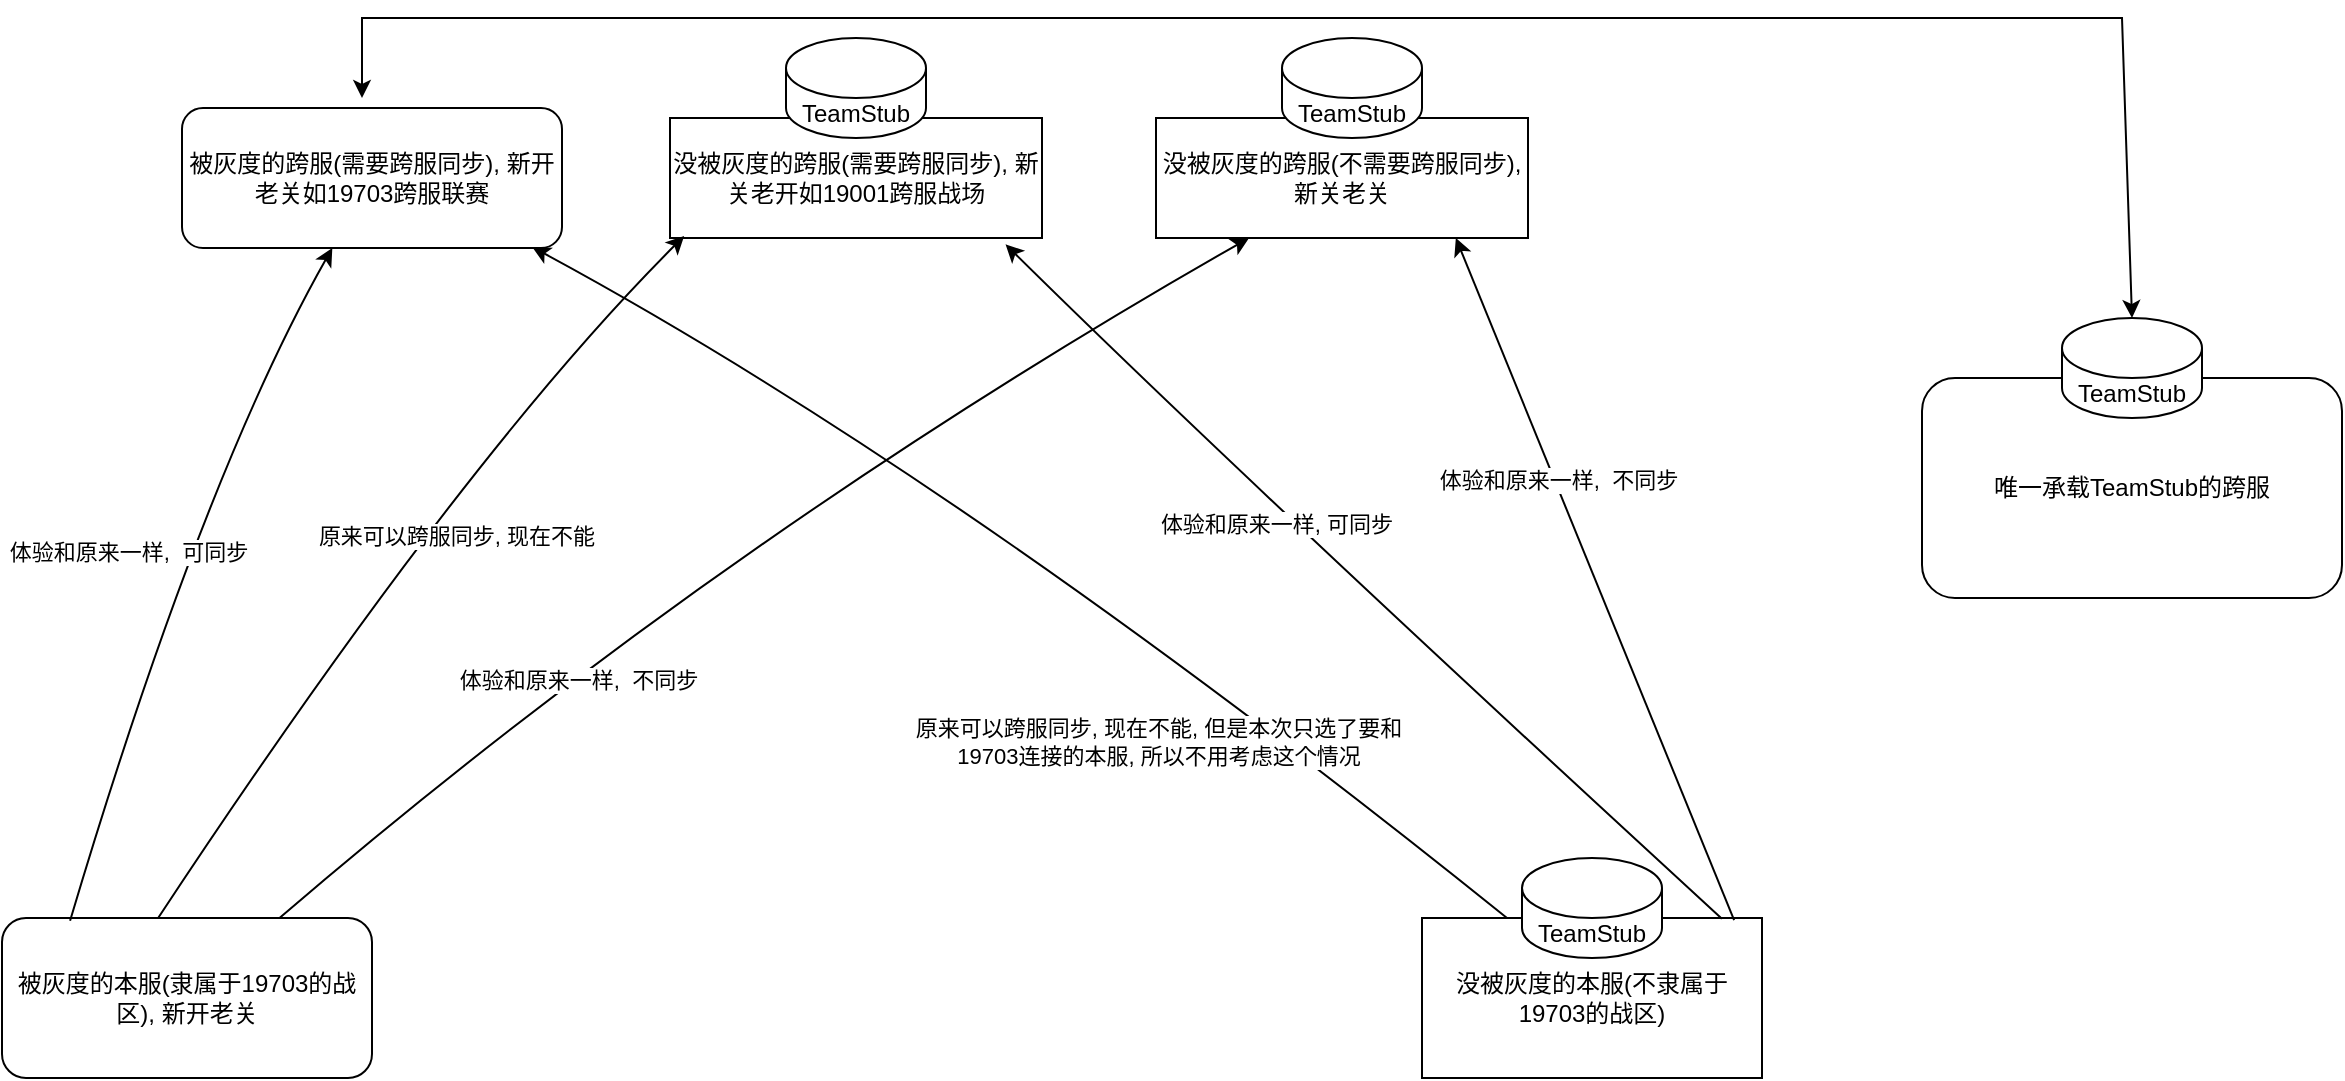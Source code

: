 <mxfile version="19.0.3" type="github">
  <diagram id="npF-58Th2BGEYhvz-0i7" name="Page-1">
    <mxGraphModel dx="1422" dy="772" grid="1" gridSize="10" guides="1" tooltips="1" connect="1" arrows="1" fold="1" page="1" pageScale="1" pageWidth="3300" pageHeight="4681" math="0" shadow="0">
      <root>
        <mxCell id="0" />
        <mxCell id="1" parent="0" />
        <mxCell id="1Y4oN1xmid4urN9Fm5Kw-1" value="被灰度的跨服(需要跨服同步), 新开老关如19703跨服联赛" style="rounded=1;whiteSpace=wrap;html=1;" parent="1" vertex="1">
          <mxGeometry x="490" y="245" width="190" height="70" as="geometry" />
        </mxCell>
        <mxCell id="1Y4oN1xmid4urN9Fm5Kw-3" value="唯一承载TeamStub的跨服" style="rounded=1;whiteSpace=wrap;html=1;" parent="1" vertex="1">
          <mxGeometry x="1360" y="380" width="210" height="110" as="geometry" />
        </mxCell>
        <mxCell id="1Y4oN1xmid4urN9Fm5Kw-4" value="被灰度的本服(隶属于19703的战区), 新开老关" style="rounded=1;whiteSpace=wrap;html=1;" parent="1" vertex="1">
          <mxGeometry x="400" y="650" width="185" height="80" as="geometry" />
        </mxCell>
        <mxCell id="1Y4oN1xmid4urN9Fm5Kw-6" value="&lt;span style=&quot;&quot;&gt;没被灰度的跨服(需要跨服同步), 新关老开如19001跨服战场&lt;/span&gt;" style="rounded=0;whiteSpace=wrap;html=1;" parent="1" vertex="1">
          <mxGeometry x="734" y="250" width="186" height="60" as="geometry" />
        </mxCell>
        <mxCell id="1Y4oN1xmid4urN9Fm5Kw-7" value="没被灰度的本服(不隶属于19703的战区)" style="rounded=0;whiteSpace=wrap;html=1;" parent="1" vertex="1">
          <mxGeometry x="1110" y="650" width="170" height="80" as="geometry" />
        </mxCell>
        <mxCell id="1Y4oN1xmid4urN9Fm5Kw-8" value="" style="endArrow=classic;startArrow=classic;html=1;rounded=0;entryX=0.5;entryY=0;entryDx=0;entryDy=0;entryPerimeter=0;" parent="1" target="Fn04Co8QwbzVWZO0wz7K-8" edge="1">
          <mxGeometry width="50" height="50" relative="1" as="geometry">
            <mxPoint x="580" y="240" as="sourcePoint" />
            <mxPoint x="1100" y="230" as="targetPoint" />
            <Array as="points">
              <mxPoint x="580" y="200" />
              <mxPoint x="1170" y="200" />
              <mxPoint x="1460" y="200" />
            </Array>
          </mxGeometry>
        </mxCell>
        <mxCell id="1Y4oN1xmid4urN9Fm5Kw-19" value="TeamStub" style="shape=cylinder3;whiteSpace=wrap;html=1;boundedLbl=1;backgroundOutline=1;size=15;" parent="1" vertex="1">
          <mxGeometry x="792" y="210" width="70" height="50" as="geometry" />
        </mxCell>
        <mxCell id="1Y4oN1xmid4urN9Fm5Kw-21" value="" style="curved=1;endArrow=classic;html=1;rounded=0;exitX=0.184;exitY=0.017;exitDx=0;exitDy=0;exitPerimeter=0;" parent="1" target="1Y4oN1xmid4urN9Fm5Kw-1" edge="1" source="1Y4oN1xmid4urN9Fm5Kw-4">
          <mxGeometry width="50" height="50" relative="1" as="geometry">
            <mxPoint x="500" y="445" as="sourcePoint" />
            <mxPoint x="470" y="320" as="targetPoint" />
            <Array as="points">
              <mxPoint x="500" y="430" />
            </Array>
          </mxGeometry>
        </mxCell>
        <mxCell id="1Y4oN1xmid4urN9Fm5Kw-31" value="体验和原来一样,&amp;nbsp; 可同步" style="edgeLabel;html=1;align=center;verticalAlign=middle;resizable=0;points=[];" parent="1Y4oN1xmid4urN9Fm5Kw-21" vertex="1" connectable="0">
          <mxGeometry x="0.093" y="-6" relative="1" as="geometry">
            <mxPoint x="-34" y="4" as="offset" />
          </mxGeometry>
        </mxCell>
        <mxCell id="1Y4oN1xmid4urN9Fm5Kw-24" value="&lt;span style=&quot;&quot;&gt;没被灰度的跨服(不需要跨服同步), 新关老关&lt;/span&gt;" style="rounded=0;whiteSpace=wrap;html=1;" parent="1" vertex="1">
          <mxGeometry x="977" y="250" width="186" height="60" as="geometry" />
        </mxCell>
        <mxCell id="1Y4oN1xmid4urN9Fm5Kw-26" value="" style="curved=1;endArrow=classic;html=1;rounded=0;entryX=0.038;entryY=0.984;entryDx=0;entryDy=0;entryPerimeter=0;exitX=0.422;exitY=0;exitDx=0;exitDy=0;exitPerimeter=0;" parent="1" target="1Y4oN1xmid4urN9Fm5Kw-6" edge="1" source="1Y4oN1xmid4urN9Fm5Kw-4">
          <mxGeometry width="50" height="50" relative="1" as="geometry">
            <mxPoint x="510" y="530" as="sourcePoint" />
            <mxPoint x="680" y="370" as="targetPoint" />
            <Array as="points">
              <mxPoint x="630" y="420" />
            </Array>
          </mxGeometry>
        </mxCell>
        <mxCell id="1Y4oN1xmid4urN9Fm5Kw-28" value="" style="curved=1;endArrow=classic;html=1;rounded=0;entryX=0.922;entryY=0.994;entryDx=0;entryDy=0;entryPerimeter=0;exitX=0.25;exitY=0;exitDx=0;exitDy=0;" parent="1" source="1Y4oN1xmid4urN9Fm5Kw-7" target="1Y4oN1xmid4urN9Fm5Kw-1" edge="1">
          <mxGeometry width="50" height="50" relative="1" as="geometry">
            <mxPoint x="829" y="430" as="sourcePoint" />
            <mxPoint x="879" y="380" as="targetPoint" />
            <Array as="points">
              <mxPoint x="879" y="430" />
            </Array>
          </mxGeometry>
        </mxCell>
        <mxCell id="1Y4oN1xmid4urN9Fm5Kw-29" value="原来可以跨服同步, 现在不能, 但是本次只选了要和&lt;br&gt;19703连接的本服, 所以不用考虑这个情况" style="edgeLabel;html=1;align=center;verticalAlign=middle;resizable=0;points=[];" parent="1Y4oN1xmid4urN9Fm5Kw-28" vertex="1" connectable="0">
          <mxGeometry x="-0.451" y="2" relative="1" as="geometry">
            <mxPoint x="-46" y="12" as="offset" />
          </mxGeometry>
        </mxCell>
        <mxCell id="1Y4oN1xmid4urN9Fm5Kw-30" value="原来可以跨服同步, 现在不能" style="edgeLabel;html=1;align=center;verticalAlign=middle;resizable=0;points=[];" parent="1" vertex="1" connectable="0">
          <mxGeometry x="730.004" y="435.003" as="geometry">
            <mxPoint x="-103" y="24" as="offset" />
          </mxGeometry>
        </mxCell>
        <mxCell id="1Y4oN1xmid4urN9Fm5Kw-34" value="" style="curved=1;endArrow=classic;html=1;rounded=0;entryX=0.902;entryY=1.053;entryDx=0;entryDy=0;entryPerimeter=0;exitX=0.882;exitY=0.004;exitDx=0;exitDy=0;exitPerimeter=0;" parent="1" source="1Y4oN1xmid4urN9Fm5Kw-7" target="1Y4oN1xmid4urN9Fm5Kw-6" edge="1">
          <mxGeometry width="50" height="50" relative="1" as="geometry">
            <mxPoint x="1010" y="450" as="sourcePoint" />
            <mxPoint x="1030" y="360" as="targetPoint" />
            <Array as="points">
              <mxPoint x="1020" y="430" />
            </Array>
          </mxGeometry>
        </mxCell>
        <mxCell id="1Y4oN1xmid4urN9Fm5Kw-35" value="" style="curved=1;endArrow=classic;html=1;rounded=0;entryX=0.806;entryY=1;entryDx=0;entryDy=0;entryPerimeter=0;exitX=0.918;exitY=0.013;exitDx=0;exitDy=0;exitPerimeter=0;" parent="1" source="1Y4oN1xmid4urN9Fm5Kw-7" target="1Y4oN1xmid4urN9Fm5Kw-24" edge="1">
          <mxGeometry width="50" height="50" relative="1" as="geometry">
            <mxPoint x="1270" y="650" as="sourcePoint" />
            <mxPoint x="1090" y="390" as="targetPoint" />
            <Array as="points">
              <mxPoint x="1180" y="440" />
            </Array>
          </mxGeometry>
        </mxCell>
        <mxCell id="1Y4oN1xmid4urN9Fm5Kw-36" value="体验和原来一样, 可同步" style="edgeLabel;html=1;align=center;verticalAlign=middle;resizable=0;points=[];" parent="1" vertex="1" connectable="0">
          <mxGeometry x="1020.004" y="449.998" as="geometry">
            <mxPoint x="17" y="3" as="offset" />
          </mxGeometry>
        </mxCell>
        <mxCell id="1Y4oN1xmid4urN9Fm5Kw-38" value="" style="curved=1;endArrow=classic;html=1;rounded=0;entryX=0.25;entryY=1;entryDx=0;entryDy=0;exitX=0.75;exitY=0;exitDx=0;exitDy=0;" parent="1" source="1Y4oN1xmid4urN9Fm5Kw-4" target="1Y4oN1xmid4urN9Fm5Kw-24" edge="1">
          <mxGeometry width="50" height="50" relative="1" as="geometry">
            <mxPoint x="750" y="410" as="sourcePoint" />
            <mxPoint x="800" y="360" as="targetPoint" />
            <Array as="points">
              <mxPoint x="760" y="460" />
            </Array>
          </mxGeometry>
        </mxCell>
        <mxCell id="Fn04Co8QwbzVWZO0wz7K-4" value="体验和原来一样,&amp;nbsp; 不同步" style="edgeLabel;html=1;align=center;verticalAlign=middle;resizable=0;points=[];" vertex="1" connectable="0" parent="1">
          <mxGeometry x="660.0" y="520.002" as="geometry">
            <mxPoint x="28" y="11" as="offset" />
          </mxGeometry>
        </mxCell>
        <mxCell id="Fn04Co8QwbzVWZO0wz7K-6" value="TeamStub" style="shape=cylinder3;whiteSpace=wrap;html=1;boundedLbl=1;backgroundOutline=1;size=15;" vertex="1" parent="1">
          <mxGeometry x="1040" y="210" width="70" height="50" as="geometry" />
        </mxCell>
        <mxCell id="Fn04Co8QwbzVWZO0wz7K-7" value="TeamStub" style="shape=cylinder3;whiteSpace=wrap;html=1;boundedLbl=1;backgroundOutline=1;size=15;" vertex="1" parent="1">
          <mxGeometry x="1160" y="620" width="70" height="50" as="geometry" />
        </mxCell>
        <mxCell id="Fn04Co8QwbzVWZO0wz7K-8" value="TeamStub" style="shape=cylinder3;whiteSpace=wrap;html=1;boundedLbl=1;backgroundOutline=1;size=15;" vertex="1" parent="1">
          <mxGeometry x="1430" y="350" width="70" height="50" as="geometry" />
        </mxCell>
        <mxCell id="Fn04Co8QwbzVWZO0wz7K-9" value="体验和原来一样,&amp;nbsp; 不同步" style="edgeLabel;html=1;align=center;verticalAlign=middle;resizable=0;points=[];" vertex="1" connectable="0" parent="1">
          <mxGeometry x="1150.0" y="420.002" as="geometry">
            <mxPoint x="28" y="11" as="offset" />
          </mxGeometry>
        </mxCell>
      </root>
    </mxGraphModel>
  </diagram>
</mxfile>
